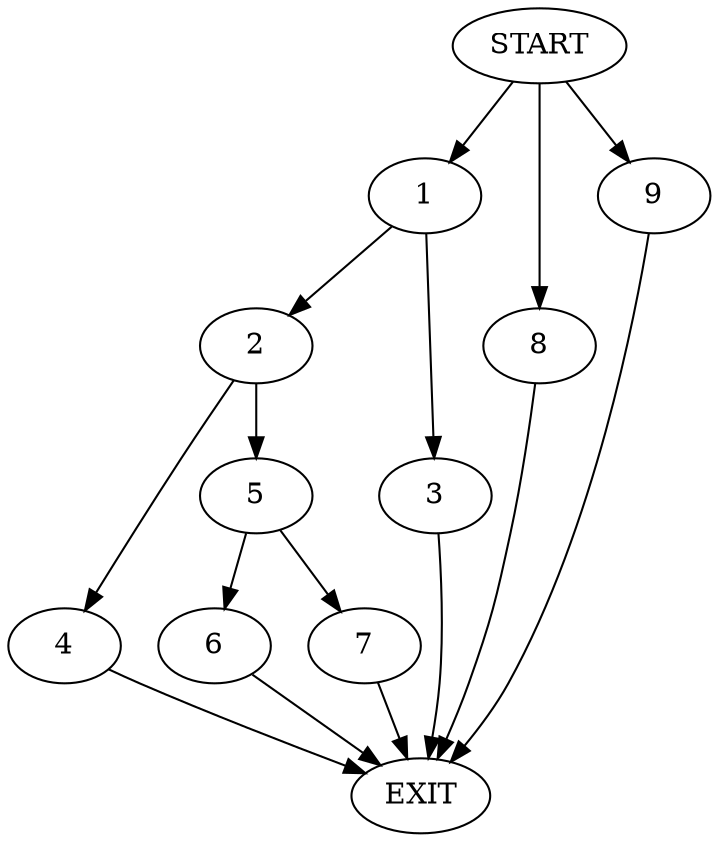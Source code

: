 digraph {
0 [label="START"]
10 [label="EXIT"]
0 -> 1
1 -> 2
1 -> 3
3 -> 10
2 -> 4
2 -> 5
4 -> 10
5 -> 6
5 -> 7
0 -> 8
8 -> 10
6 -> 10
7 -> 10
0 -> 9
9 -> 10
}

